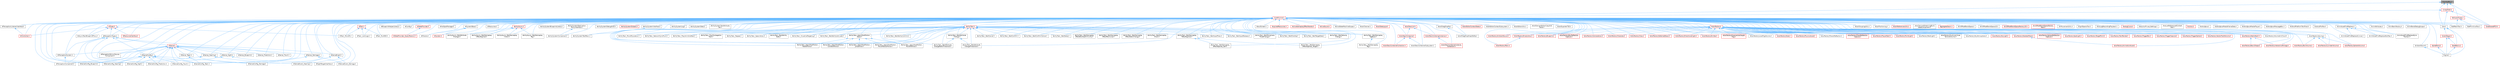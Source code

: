 digraph "OrientedBox.h"
{
 // INTERACTIVE_SVG=YES
 // LATEX_PDF_SIZE
  bgcolor="transparent";
  edge [fontname=Helvetica,fontsize=10,labelfontname=Helvetica,labelfontsize=10];
  node [fontname=Helvetica,fontsize=10,shape=box,height=0.2,width=0.4];
  Node1 [id="Node000001",label="OrientedBox.h",height=0.2,width=0.4,color="gray40", fillcolor="grey60", style="filled", fontcolor="black",tooltip=" "];
  Node1 -> Node2 [id="edge1_Node000001_Node000002",dir="back",color="steelblue1",style="solid",tooltip=" "];
  Node2 [id="Node000002",label="Core.h",height=0.2,width=0.4,color="grey40", fillcolor="white", style="filled",URL="$d6/dd7/Core_8h.html",tooltip=" "];
  Node2 -> Node3 [id="edge2_Node000002_Node000003",dir="back",color="steelblue1",style="solid",tooltip=" "];
  Node3 [id="Node000003",label="CoreUObject.h",height=0.2,width=0.4,color="red", fillcolor="#FFF0F0", style="filled",URL="$d0/ded/CoreUObject_8h.html",tooltip=" "];
  Node3 -> Node4 [id="edge3_Node000003_Node000004",dir="back",color="steelblue1",style="solid",tooltip=" "];
  Node4 [id="Node000004",label="Engine.h",height=0.2,width=0.4,color="grey40", fillcolor="white", style="filled",URL="$d1/d34/Public_2Engine_8h.html",tooltip=" "];
  Node3 -> Node6 [id="edge4_Node000003_Node000006",dir="back",color="steelblue1",style="solid",tooltip=" "];
  Node6 [id="Node000006",label="SlateBasics.h",height=0.2,width=0.4,color="red", fillcolor="#FFF0F0", style="filled",URL="$da/d2f/SlateBasics_8h.html",tooltip=" "];
  Node6 -> Node4 [id="edge5_Node000006_Node000004",dir="back",color="steelblue1",style="solid",tooltip=" "];
  Node2 -> Node4 [id="edge6_Node000002_Node000004",dir="back",color="steelblue1",style="solid",tooltip=" "];
  Node2 -> Node6 [id="edge7_Node000002_Node000006",dir="back",color="steelblue1",style="solid",tooltip=" "];
  Node1 -> Node11 [id="edge8_Node000001_Node000011",dir="back",color="steelblue1",style="solid",tooltip=" "];
  Node11 [id="Node000011",label="CoreMinimal.h",height=0.2,width=0.4,color="red", fillcolor="#FFF0F0", style="filled",URL="$d7/d67/CoreMinimal_8h.html",tooltip=" "];
  Node11 -> Node12 [id="edge9_Node000011_Node000012",dir="back",color="steelblue1",style="solid",tooltip=" "];
  Node12 [id="Node000012",label="AIAsyncTaskBlueprintProxy.h",height=0.2,width=0.4,color="grey40", fillcolor="white", style="filled",URL="$db/d07/AIAsyncTaskBlueprintProxy_8h.html",tooltip=" "];
  Node11 -> Node13 [id="edge10_Node000011_Node000013",dir="back",color="steelblue1",style="solid",tooltip=" "];
  Node13 [id="Node000013",label="AIBlueprintHelperLibrary.h",height=0.2,width=0.4,color="grey40", fillcolor="white", style="filled",URL="$dc/d00/AIBlueprintHelperLibrary_8h.html",tooltip=" "];
  Node11 -> Node14 [id="edge11_Node000011_Node000014",dir="back",color="steelblue1",style="solid",tooltip=" "];
  Node14 [id="Node000014",label="AIConfig.h",height=0.2,width=0.4,color="grey40", fillcolor="white", style="filled",URL="$da/da3/AIConfig_8h.html",tooltip=" "];
  Node11 -> Node15 [id="edge12_Node000011_Node000015",dir="back",color="steelblue1",style="solid",tooltip=" "];
  Node15 [id="Node000015",label="AIController.h",height=0.2,width=0.4,color="red", fillcolor="#FFF0F0", style="filled",URL="$d7/dd8/AIController_8h.html",tooltip=" "];
  Node11 -> Node18 [id="edge13_Node000011_Node000018",dir="back",color="steelblue1",style="solid",tooltip=" "];
  Node18 [id="Node000018",label="AIDataProvider.h",height=0.2,width=0.4,color="red", fillcolor="#FFF0F0", style="filled",URL="$dd/d5b/AIDataProvider_8h.html",tooltip=" "];
  Node18 -> Node19 [id="edge14_Node000018_Node000019",dir="back",color="steelblue1",style="solid",tooltip=" "];
  Node19 [id="Node000019",label="AIDataProvider_QueryParams.h",height=0.2,width=0.4,color="red", fillcolor="#FFF0F0", style="filled",URL="$d3/dd9/AIDataProvider__QueryParams_8h.html",tooltip=" "];
  Node11 -> Node19 [id="edge15_Node000011_Node000019",dir="back",color="steelblue1",style="solid",tooltip=" "];
  Node11 -> Node29 [id="edge16_Node000011_Node000029",dir="back",color="steelblue1",style="solid",tooltip=" "];
  Node29 [id="Node000029",label="AIHotSpotManager.h",height=0.2,width=0.4,color="grey40", fillcolor="white", style="filled",URL="$da/d1d/AIHotSpotManager_8h.html",tooltip=" "];
  Node11 -> Node30 [id="edge17_Node000011_Node000030",dir="back",color="steelblue1",style="solid",tooltip=" "];
  Node30 [id="Node000030",label="AIModule.h",height=0.2,width=0.4,color="grey40", fillcolor="white", style="filled",URL="$d9/df1/AIModule_8h.html",tooltip=" "];
  Node11 -> Node31 [id="edge18_Node000011_Node000031",dir="back",color="steelblue1",style="solid",tooltip=" "];
  Node31 [id="Node000031",label="AIPerceptionComponent.h",height=0.2,width=0.4,color="grey40", fillcolor="white", style="filled",URL="$d6/d0a/AIPerceptionComponent_8h.html",tooltip=" "];
  Node11 -> Node32 [id="edge19_Node000011_Node000032",dir="back",color="steelblue1",style="solid",tooltip=" "];
  Node32 [id="Node000032",label="AIPerceptionListenerInterface.h",height=0.2,width=0.4,color="grey40", fillcolor="white", style="filled",URL="$d4/dd7/AIPerceptionListenerInterface_8h.html",tooltip=" "];
  Node32 -> Node15 [id="edge20_Node000032_Node000015",dir="back",color="steelblue1",style="solid",tooltip=" "];
  Node11 -> Node33 [id="edge21_Node000011_Node000033",dir="back",color="steelblue1",style="solid",tooltip=" "];
  Node33 [id="Node000033",label="AIPerceptionStimuliSource\lComponent.h",height=0.2,width=0.4,color="grey40", fillcolor="white", style="filled",URL="$df/da3/AIPerceptionStimuliSourceComponent_8h.html",tooltip=" "];
  Node11 -> Node34 [id="edge22_Node000011_Node000034",dir="back",color="steelblue1",style="solid",tooltip=" "];
  Node34 [id="Node000034",label="AIPerceptionSystem.h",height=0.2,width=0.4,color="grey40", fillcolor="white", style="filled",URL="$d0/d08/AIPerceptionSystem_8h.html",tooltip=" "];
  Node34 -> Node31 [id="edge23_Node000034_Node000031",dir="back",color="steelblue1",style="solid",tooltip=" "];
  Node11 -> Node35 [id="edge24_Node000011_Node000035",dir="back",color="steelblue1",style="solid",tooltip=" "];
  Node35 [id="Node000035",label="AIPerceptionTypes.h",height=0.2,width=0.4,color="grey40", fillcolor="white", style="filled",URL="$de/d00/AIPerceptionTypes_8h.html",tooltip=" "];
  Node35 -> Node31 [id="edge25_Node000035_Node000031",dir="back",color="steelblue1",style="solid",tooltip=" "];
  Node35 -> Node34 [id="edge26_Node000035_Node000034",dir="back",color="steelblue1",style="solid",tooltip=" "];
  Node35 -> Node36 [id="edge27_Node000035_Node000036",dir="back",color="steelblue1",style="solid",tooltip=" "];
  Node36 [id="Node000036",label="AISense.h",height=0.2,width=0.4,color="red", fillcolor="#FFF0F0", style="filled",URL="$d3/dbd/AISense_8h.html",tooltip=" "];
  Node36 -> Node31 [id="edge28_Node000036_Node000031",dir="back",color="steelblue1",style="solid",tooltip=" "];
  Node36 -> Node33 [id="edge29_Node000036_Node000033",dir="back",color="steelblue1",style="solid",tooltip=" "];
  Node36 -> Node34 [id="edge30_Node000036_Node000034",dir="back",color="steelblue1",style="solid",tooltip=" "];
  Node36 -> Node37 [id="edge31_Node000036_Node000037",dir="back",color="steelblue1",style="solid",tooltip=" "];
  Node37 [id="Node000037",label="AISenseConfig.h",height=0.2,width=0.4,color="grey40", fillcolor="white", style="filled",URL="$d4/d73/AISenseConfig_8h.html",tooltip=" "];
  Node37 -> Node38 [id="edge32_Node000037_Node000038",dir="back",color="steelblue1",style="solid",tooltip=" "];
  Node38 [id="Node000038",label="AISenseConfig_Blueprint.h",height=0.2,width=0.4,color="grey40", fillcolor="white", style="filled",URL="$d7/ddf/AISenseConfig__Blueprint_8h.html",tooltip=" "];
  Node37 -> Node39 [id="edge33_Node000037_Node000039",dir="back",color="steelblue1",style="solid",tooltip=" "];
  Node39 [id="Node000039",label="AISenseConfig_Damage.h",height=0.2,width=0.4,color="grey40", fillcolor="white", style="filled",URL="$d4/d13/AISenseConfig__Damage_8h.html",tooltip=" "];
  Node37 -> Node40 [id="edge34_Node000037_Node000040",dir="back",color="steelblue1",style="solid",tooltip=" "];
  Node40 [id="Node000040",label="AISenseConfig_Hearing.h",height=0.2,width=0.4,color="grey40", fillcolor="white", style="filled",URL="$df/d81/AISenseConfig__Hearing_8h.html",tooltip=" "];
  Node37 -> Node41 [id="edge35_Node000037_Node000041",dir="back",color="steelblue1",style="solid",tooltip=" "];
  Node41 [id="Node000041",label="AISenseConfig_Prediction.h",height=0.2,width=0.4,color="grey40", fillcolor="white", style="filled",URL="$d2/d6e/AISenseConfig__Prediction_8h.html",tooltip=" "];
  Node37 -> Node42 [id="edge36_Node000037_Node000042",dir="back",color="steelblue1",style="solid",tooltip=" "];
  Node42 [id="Node000042",label="AISenseConfig_Sight.h",height=0.2,width=0.4,color="grey40", fillcolor="white", style="filled",URL="$d7/d17/AISenseConfig__Sight_8h.html",tooltip=" "];
  Node37 -> Node43 [id="edge37_Node000037_Node000043",dir="back",color="steelblue1",style="solid",tooltip=" "];
  Node43 [id="Node000043",label="AISenseConfig_Team.h",height=0.2,width=0.4,color="grey40", fillcolor="white", style="filled",URL="$dc/daf/AISenseConfig__Team_8h.html",tooltip=" "];
  Node37 -> Node44 [id="edge38_Node000037_Node000044",dir="back",color="steelblue1",style="solid",tooltip=" "];
  Node44 [id="Node000044",label="AISenseConfig_Touch.h",height=0.2,width=0.4,color="grey40", fillcolor="white", style="filled",URL="$df/d3a/AISenseConfig__Touch_8h.html",tooltip=" "];
  Node36 -> Node38 [id="edge39_Node000036_Node000038",dir="back",color="steelblue1",style="solid",tooltip=" "];
  Node36 -> Node39 [id="edge40_Node000036_Node000039",dir="back",color="steelblue1",style="solid",tooltip=" "];
  Node36 -> Node40 [id="edge41_Node000036_Node000040",dir="back",color="steelblue1",style="solid",tooltip=" "];
  Node36 -> Node41 [id="edge42_Node000036_Node000041",dir="back",color="steelblue1",style="solid",tooltip=" "];
  Node36 -> Node42 [id="edge43_Node000036_Node000042",dir="back",color="steelblue1",style="solid",tooltip=" "];
  Node36 -> Node43 [id="edge44_Node000036_Node000043",dir="back",color="steelblue1",style="solid",tooltip=" "];
  Node36 -> Node44 [id="edge45_Node000036_Node000044",dir="back",color="steelblue1",style="solid",tooltip=" "];
  Node36 -> Node45 [id="edge46_Node000036_Node000045",dir="back",color="steelblue1",style="solid",tooltip=" "];
  Node45 [id="Node000045",label="AISense_Blueprint.h",height=0.2,width=0.4,color="grey40", fillcolor="white", style="filled",URL="$d6/d30/AISense__Blueprint_8h.html",tooltip=" "];
  Node36 -> Node46 [id="edge47_Node000036_Node000046",dir="back",color="steelblue1",style="solid",tooltip=" "];
  Node46 [id="Node000046",label="AISense_Damage.h",height=0.2,width=0.4,color="grey40", fillcolor="white", style="filled",URL="$dd/d37/AISense__Damage_8h.html",tooltip=" "];
  Node46 -> Node39 [id="edge48_Node000046_Node000039",dir="back",color="steelblue1",style="solid",tooltip=" "];
  Node46 -> Node47 [id="edge49_Node000046_Node000047",dir="back",color="steelblue1",style="solid",tooltip=" "];
  Node47 [id="Node000047",label="AISenseEvent_Damage.h",height=0.2,width=0.4,color="grey40", fillcolor="white", style="filled",URL="$db/d23/AISenseEvent__Damage_8h.html",tooltip=" "];
  Node36 -> Node48 [id="edge50_Node000036_Node000048",dir="back",color="steelblue1",style="solid",tooltip=" "];
  Node48 [id="Node000048",label="AISense_Hearing.h",height=0.2,width=0.4,color="grey40", fillcolor="white", style="filled",URL="$dc/d03/AISense__Hearing_8h.html",tooltip=" "];
  Node48 -> Node40 [id="edge51_Node000048_Node000040",dir="back",color="steelblue1",style="solid",tooltip=" "];
  Node48 -> Node49 [id="edge52_Node000048_Node000049",dir="back",color="steelblue1",style="solid",tooltip=" "];
  Node49 [id="Node000049",label="AISenseEvent_Hearing.h",height=0.2,width=0.4,color="grey40", fillcolor="white", style="filled",URL="$df/d3a/AISenseEvent__Hearing_8h.html",tooltip=" "];
  Node36 -> Node50 [id="edge53_Node000036_Node000050",dir="back",color="steelblue1",style="solid",tooltip=" "];
  Node50 [id="Node000050",label="AISense_Prediction.h",height=0.2,width=0.4,color="grey40", fillcolor="white", style="filled",URL="$d4/de0/AISense__Prediction_8h.html",tooltip=" "];
  Node36 -> Node51 [id="edge54_Node000036_Node000051",dir="back",color="steelblue1",style="solid",tooltip=" "];
  Node51 [id="Node000051",label="AISense_Sight.h",height=0.2,width=0.4,color="grey40", fillcolor="white", style="filled",URL="$d7/d6f/AISense__Sight_8h.html",tooltip=" "];
  Node51 -> Node42 [id="edge55_Node000051_Node000042",dir="back",color="steelblue1",style="solid",tooltip=" "];
  Node51 -> Node52 [id="edge56_Node000051_Node000052",dir="back",color="steelblue1",style="solid",tooltip=" "];
  Node52 [id="Node000052",label="AISightTargetInterface.h",height=0.2,width=0.4,color="grey40", fillcolor="white", style="filled",URL="$d0/dd7/AISightTargetInterface_8h.html",tooltip=" "];
  Node36 -> Node53 [id="edge57_Node000036_Node000053",dir="back",color="steelblue1",style="solid",tooltip=" "];
  Node53 [id="Node000053",label="AISense_Team.h",height=0.2,width=0.4,color="grey40", fillcolor="white", style="filled",URL="$d7/d7a/AISense__Team_8h.html",tooltip=" "];
  Node53 -> Node43 [id="edge58_Node000053_Node000043",dir="back",color="steelblue1",style="solid",tooltip=" "];
  Node36 -> Node54 [id="edge59_Node000036_Node000054",dir="back",color="steelblue1",style="solid",tooltip=" "];
  Node54 [id="Node000054",label="AISense_Touch.h",height=0.2,width=0.4,color="grey40", fillcolor="white", style="filled",URL="$d6/db4/AISense__Touch_8h.html",tooltip=" "];
  Node35 -> Node37 [id="edge60_Node000035_Node000037",dir="back",color="steelblue1",style="solid",tooltip=" "];
  Node35 -> Node40 [id="edge61_Node000035_Node000040",dir="back",color="steelblue1",style="solid",tooltip=" "];
  Node35 -> Node42 [id="edge62_Node000035_Node000042",dir="back",color="steelblue1",style="solid",tooltip=" "];
  Node35 -> Node55 [id="edge63_Node000035_Node000055",dir="back",color="steelblue1",style="solid",tooltip=" "];
  Node55 [id="Node000055",label="AISenseEvent.h",height=0.2,width=0.4,color="grey40", fillcolor="white", style="filled",URL="$de/d44/AISenseEvent_8h.html",tooltip=" "];
  Node55 -> Node47 [id="edge64_Node000055_Node000047",dir="back",color="steelblue1",style="solid",tooltip=" "];
  Node55 -> Node49 [id="edge65_Node000055_Node000049",dir="back",color="steelblue1",style="solid",tooltip=" "];
  Node11 -> Node56 [id="edge66_Node000011_Node000056",dir="back",color="steelblue1",style="solid",tooltip=" "];
  Node56 [id="Node000056",label="AIResourceInterface.h",height=0.2,width=0.4,color="red", fillcolor="#FFF0F0", style="filled",URL="$dd/d0d/AIResourceInterface_8h.html",tooltip=" "];
  Node11 -> Node113 [id="edge67_Node000011_Node000113",dir="back",color="steelblue1",style="solid",tooltip=" "];
  Node113 [id="Node000113",label="AIResources.h",height=0.2,width=0.4,color="grey40", fillcolor="white", style="filled",URL="$d9/db0/AIResources_8h.html",tooltip=" "];
  Node11 -> Node36 [id="edge68_Node000011_Node000036",dir="back",color="steelblue1",style="solid",tooltip=" "];
  Node11 -> Node37 [id="edge69_Node000011_Node000037",dir="back",color="steelblue1",style="solid",tooltip=" "];
  Node11 -> Node38 [id="edge70_Node000011_Node000038",dir="back",color="steelblue1",style="solid",tooltip=" "];
  Node11 -> Node39 [id="edge71_Node000011_Node000039",dir="back",color="steelblue1",style="solid",tooltip=" "];
  Node11 -> Node40 [id="edge72_Node000011_Node000040",dir="back",color="steelblue1",style="solid",tooltip=" "];
  Node11 -> Node41 [id="edge73_Node000011_Node000041",dir="back",color="steelblue1",style="solid",tooltip=" "];
  Node11 -> Node42 [id="edge74_Node000011_Node000042",dir="back",color="steelblue1",style="solid",tooltip=" "];
  Node11 -> Node43 [id="edge75_Node000011_Node000043",dir="back",color="steelblue1",style="solid",tooltip=" "];
  Node11 -> Node44 [id="edge76_Node000011_Node000044",dir="back",color="steelblue1",style="solid",tooltip=" "];
  Node11 -> Node55 [id="edge77_Node000011_Node000055",dir="back",color="steelblue1",style="solid",tooltip=" "];
  Node11 -> Node47 [id="edge78_Node000011_Node000047",dir="back",color="steelblue1",style="solid",tooltip=" "];
  Node11 -> Node49 [id="edge79_Node000011_Node000049",dir="back",color="steelblue1",style="solid",tooltip=" "];
  Node11 -> Node45 [id="edge80_Node000011_Node000045",dir="back",color="steelblue1",style="solid",tooltip=" "];
  Node11 -> Node46 [id="edge81_Node000011_Node000046",dir="back",color="steelblue1",style="solid",tooltip=" "];
  Node11 -> Node48 [id="edge82_Node000011_Node000048",dir="back",color="steelblue1",style="solid",tooltip=" "];
  Node11 -> Node50 [id="edge83_Node000011_Node000050",dir="back",color="steelblue1",style="solid",tooltip=" "];
  Node11 -> Node51 [id="edge84_Node000011_Node000051",dir="back",color="steelblue1",style="solid",tooltip=" "];
  Node11 -> Node53 [id="edge85_Node000011_Node000053",dir="back",color="steelblue1",style="solid",tooltip=" "];
  Node11 -> Node54 [id="edge86_Node000011_Node000054",dir="back",color="steelblue1",style="solid",tooltip=" "];
  Node11 -> Node52 [id="edge87_Node000011_Node000052",dir="back",color="steelblue1",style="solid",tooltip=" "];
  Node11 -> Node114 [id="edge88_Node000011_Node000114",dir="back",color="steelblue1",style="solid",tooltip=" "];
  Node114 [id="Node000114",label="AISystem.h",height=0.2,width=0.4,color="red", fillcolor="#FFF0F0", style="filled",URL="$d0/d71/AISystem_8h.html",tooltip=" "];
  Node11 -> Node119 [id="edge89_Node000011_Node000119",dir="back",color="steelblue1",style="solid",tooltip=" "];
  Node119 [id="Node000119",label="AISystemBase.h",height=0.2,width=0.4,color="grey40", fillcolor="white", style="filled",URL="$d5/d44/AISystemBase_8h.html",tooltip=" "];
  Node119 -> Node30 [id="edge90_Node000119_Node000030",dir="back",color="steelblue1",style="solid",tooltip=" "];
  Node119 -> Node114 [id="edge91_Node000119_Node000114",dir="back",color="steelblue1",style="solid",tooltip=" "];
  Node11 -> Node120 [id="edge92_Node000011_Node000120",dir="back",color="steelblue1",style="solid",tooltip=" "];
  Node120 [id="Node000120",label="AITask.h",height=0.2,width=0.4,color="red", fillcolor="#FFF0F0", style="filled",URL="$d6/de2/AITask_8h.html",tooltip=" "];
  Node120 -> Node121 [id="edge93_Node000120_Node000121",dir="back",color="steelblue1",style="solid",tooltip=" "];
  Node121 [id="Node000121",label="AITask_LockLogic.h",height=0.2,width=0.4,color="grey40", fillcolor="white", style="filled",URL="$d8/d28/AITask__LockLogic_8h.html",tooltip=" "];
  Node120 -> Node110 [id="edge94_Node000120_Node000110",dir="back",color="steelblue1",style="solid",tooltip=" "];
  Node110 [id="Node000110",label="AITask_MoveTo.h",height=0.2,width=0.4,color="grey40", fillcolor="white", style="filled",URL="$d4/dc4/AITask__MoveTo_8h.html",tooltip=" "];
  Node120 -> Node122 [id="edge95_Node000120_Node000122",dir="back",color="steelblue1",style="solid",tooltip=" "];
  Node122 [id="Node000122",label="AITask_RunEQS.h",height=0.2,width=0.4,color="grey40", fillcolor="white", style="filled",URL="$d9/d9f/AITask__RunEQS_8h.html",tooltip=" "];
  Node11 -> Node121 [id="edge96_Node000011_Node000121",dir="back",color="steelblue1",style="solid",tooltip=" "];
  Node11 -> Node110 [id="edge97_Node000011_Node000110",dir="back",color="steelblue1",style="solid",tooltip=" "];
  Node11 -> Node122 [id="edge98_Node000011_Node000122",dir="back",color="steelblue1",style="solid",tooltip=" "];
  Node11 -> Node123 [id="edge99_Node000011_Node000123",dir="back",color="steelblue1",style="solid",tooltip=" "];
  Node123 [id="Node000123",label="AITypes.h",height=0.2,width=0.4,color="red", fillcolor="#FFF0F0", style="filled",URL="$dd/d64/AITypes_8h.html",tooltip=" "];
  Node123 -> Node12 [id="edge100_Node000123_Node000012",dir="back",color="steelblue1",style="solid",tooltip=" "];
  Node123 -> Node15 [id="edge101_Node000123_Node000015",dir="back",color="steelblue1",style="solid",tooltip=" "];
  Node123 -> Node35 [id="edge102_Node000123_Node000035",dir="back",color="steelblue1",style="solid",tooltip=" "];
  Node123 -> Node56 [id="edge103_Node000123_Node000056",dir="back",color="steelblue1",style="solid",tooltip=" "];
  Node123 -> Node110 [id="edge104_Node000123_Node000110",dir="back",color="steelblue1",style="solid",tooltip=" "];
  Node11 -> Node128 [id="edge105_Node000011_Node000128",dir="back",color="steelblue1",style="solid",tooltip=" "];
  Node128 [id="Node000128",label="AbilityAsync.h",height=0.2,width=0.4,color="red", fillcolor="#FFF0F0", style="filled",URL="$d8/dce/AbilityAsync_8h.html",tooltip=" "];
  Node128 -> Node129 [id="edge106_Node000128_Node000129",dir="back",color="steelblue1",style="solid",tooltip=" "];
  Node129 [id="Node000129",label="AbilityAsync_WaitAttribute\lChanged.h",height=0.2,width=0.4,color="grey40", fillcolor="white", style="filled",URL="$d8/d81/AbilityAsync__WaitAttributeChanged_8h.html",tooltip=" "];
  Node128 -> Node130 [id="edge107_Node000128_Node000130",dir="back",color="steelblue1",style="solid",tooltip=" "];
  Node130 [id="Node000130",label="AbilityAsync_WaitGameplay\lEffectApplied.h",height=0.2,width=0.4,color="grey40", fillcolor="white", style="filled",URL="$dd/d1a/AbilityAsync__WaitGameplayEffectApplied_8h.html",tooltip=" "];
  Node128 -> Node131 [id="edge108_Node000128_Node000131",dir="back",color="steelblue1",style="solid",tooltip=" "];
  Node131 [id="Node000131",label="AbilityAsync_WaitGameplay\lEvent.h",height=0.2,width=0.4,color="grey40", fillcolor="white", style="filled",URL="$d4/d2d/AbilityAsync__WaitGameplayEvent_8h.html",tooltip=" "];
  Node128 -> Node132 [id="edge109_Node000128_Node000132",dir="back",color="steelblue1",style="solid",tooltip=" "];
  Node132 [id="Node000132",label="AbilityAsync_WaitGameplay\lTag.h",height=0.2,width=0.4,color="grey40", fillcolor="white", style="filled",URL="$d8/dc5/AbilityAsync__WaitGameplayTag_8h.html",tooltip=" "];
  Node11 -> Node129 [id="edge110_Node000011_Node000129",dir="back",color="steelblue1",style="solid",tooltip=" "];
  Node11 -> Node130 [id="edge111_Node000011_Node000130",dir="back",color="steelblue1",style="solid",tooltip=" "];
  Node11 -> Node131 [id="edge112_Node000011_Node000131",dir="back",color="steelblue1",style="solid",tooltip=" "];
  Node11 -> Node132 [id="edge113_Node000011_Node000132",dir="back",color="steelblue1",style="solid",tooltip=" "];
  Node11 -> Node135 [id="edge114_Node000011_Node000135",dir="back",color="steelblue1",style="solid",tooltip=" "];
  Node135 [id="Node000135",label="AbilitySystemBlueprintLibrary.h",height=0.2,width=0.4,color="grey40", fillcolor="white", style="filled",URL="$d5/dd6/AbilitySystemBlueprintLibrary_8h.html",tooltip=" "];
  Node11 -> Node136 [id="edge115_Node000011_Node000136",dir="back",color="steelblue1",style="solid",tooltip=" "];
  Node136 [id="Node000136",label="AbilitySystemComponent.h",height=0.2,width=0.4,color="grey40", fillcolor="white", style="filled",URL="$d0/da3/AbilitySystemComponent_8h.html",tooltip=" "];
  Node11 -> Node137 [id="edge116_Node000011_Node000137",dir="back",color="steelblue1",style="solid",tooltip=" "];
  Node137 [id="Node000137",label="AbilitySystemDebugHUD.h",height=0.2,width=0.4,color="grey40", fillcolor="white", style="filled",URL="$dc/d84/AbilitySystemDebugHUD_8h.html",tooltip=" "];
  Node11 -> Node138 [id="edge117_Node000011_Node000138",dir="back",color="steelblue1",style="solid",tooltip=" "];
  Node138 [id="Node000138",label="AbilitySystemGlobals.h",height=0.2,width=0.4,color="red", fillcolor="#FFF0F0", style="filled",URL="$dc/d82/AbilitySystemGlobals_8h.html",tooltip=" "];
  Node11 -> Node140 [id="edge118_Node000011_Node000140",dir="back",color="steelblue1",style="solid",tooltip=" "];
  Node140 [id="Node000140",label="AbilitySystemInterface.h",height=0.2,width=0.4,color="grey40", fillcolor="white", style="filled",URL="$d8/d76/AbilitySystemInterface_8h.html",tooltip=" "];
  Node140 -> Node141 [id="edge119_Node000140_Node000141",dir="back",color="steelblue1",style="solid",tooltip=" "];
  Node141 [id="Node000141",label="AbilitySystemTestPawn.h",height=0.2,width=0.4,color="grey40", fillcolor="white", style="filled",URL="$d9/d5f/AbilitySystemTestPawn_8h.html",tooltip=" "];
  Node11 -> Node142 [id="edge120_Node000011_Node000142",dir="back",color="steelblue1",style="solid",tooltip=" "];
  Node142 [id="Node000142",label="AbilitySystemLog.h",height=0.2,width=0.4,color="grey40", fillcolor="white", style="filled",URL="$d9/d0f/AbilitySystemLog_8h.html",tooltip=" "];
  Node11 -> Node143 [id="edge121_Node000011_Node000143",dir="back",color="steelblue1",style="solid",tooltip=" "];
  Node143 [id="Node000143",label="AbilitySystemReplication\lProxyInterface.h",height=0.2,width=0.4,color="grey40", fillcolor="white", style="filled",URL="$d9/d17/AbilitySystemReplicationProxyInterface_8h.html",tooltip=" "];
  Node143 -> Node136 [id="edge122_Node000143_Node000136",dir="back",color="steelblue1",style="solid",tooltip=" "];
  Node11 -> Node144 [id="edge123_Node000011_Node000144",dir="back",color="steelblue1",style="solid",tooltip=" "];
  Node144 [id="Node000144",label="AbilitySystemStats.h",height=0.2,width=0.4,color="grey40", fillcolor="white", style="filled",URL="$d2/d42/AbilitySystemStats_8h.html",tooltip=" "];
  Node11 -> Node145 [id="edge124_Node000011_Node000145",dir="back",color="steelblue1",style="solid",tooltip=" "];
  Node145 [id="Node000145",label="AbilitySystemTestAttribute\lSet.h",height=0.2,width=0.4,color="grey40", fillcolor="white", style="filled",URL="$df/d1f/AbilitySystemTestAttributeSet_8h.html",tooltip=" "];
  Node11 -> Node141 [id="edge125_Node000011_Node000141",dir="back",color="steelblue1",style="solid",tooltip=" "];
  Node11 -> Node146 [id="edge126_Node000011_Node000146",dir="back",color="steelblue1",style="solid",tooltip=" "];
  Node146 [id="Node000146",label="AbilityTask.h",height=0.2,width=0.4,color="red", fillcolor="#FFF0F0", style="filled",URL="$d2/d8e/AbilityTask_8h.html",tooltip=" "];
  Node146 -> Node147 [id="edge127_Node000146_Node000147",dir="back",color="steelblue1",style="solid",tooltip=" "];
  Node147 [id="Node000147",label="AbilityTask_ApplyRootMotion\lConstantForce.h",height=0.2,width=0.4,color="grey40", fillcolor="white", style="filled",URL="$d0/de8/AbilityTask__ApplyRootMotionConstantForce_8h.html",tooltip=" "];
  Node146 -> Node148 [id="edge128_Node000146_Node000148",dir="back",color="steelblue1",style="solid",tooltip=" "];
  Node148 [id="Node000148",label="AbilityTask_ApplyRootMotion\lJumpForce.h",height=0.2,width=0.4,color="grey40", fillcolor="white", style="filled",URL="$d7/db6/AbilityTask__ApplyRootMotionJumpForce_8h.html",tooltip=" "];
  Node146 -> Node149 [id="edge129_Node000146_Node000149",dir="back",color="steelblue1",style="solid",tooltip=" "];
  Node149 [id="Node000149",label="AbilityTask_ApplyRootMotion\lMoveToActorForce.h",height=0.2,width=0.4,color="grey40", fillcolor="white", style="filled",URL="$d5/de3/AbilityTask__ApplyRootMotionMoveToActorForce_8h.html",tooltip=" "];
  Node146 -> Node150 [id="edge130_Node000146_Node000150",dir="back",color="steelblue1",style="solid",tooltip=" "];
  Node150 [id="Node000150",label="AbilityTask_ApplyRootMotion\lMoveToForce.h",height=0.2,width=0.4,color="grey40", fillcolor="white", style="filled",URL="$d3/dc3/AbilityTask__ApplyRootMotionMoveToForce_8h.html",tooltip=" "];
  Node146 -> Node151 [id="edge131_Node000146_Node000151",dir="back",color="steelblue1",style="solid",tooltip=" "];
  Node151 [id="Node000151",label="AbilityTask_ApplyRootMotion\lRadialForce.h",height=0.2,width=0.4,color="grey40", fillcolor="white", style="filled",URL="$da/d06/AbilityTask__ApplyRootMotionRadialForce_8h.html",tooltip=" "];
  Node146 -> Node152 [id="edge132_Node000146_Node000152",dir="back",color="steelblue1",style="solid",tooltip=" "];
  Node152 [id="Node000152",label="AbilityTask_ApplyRootMotion\l_Base.h",height=0.2,width=0.4,color="grey40", fillcolor="white", style="filled",URL="$d8/d7d/AbilityTask__ApplyRootMotion__Base_8h.html",tooltip=" "];
  Node152 -> Node147 [id="edge133_Node000152_Node000147",dir="back",color="steelblue1",style="solid",tooltip=" "];
  Node152 -> Node148 [id="edge134_Node000152_Node000148",dir="back",color="steelblue1",style="solid",tooltip=" "];
  Node152 -> Node149 [id="edge135_Node000152_Node000149",dir="back",color="steelblue1",style="solid",tooltip=" "];
  Node152 -> Node150 [id="edge136_Node000152_Node000150",dir="back",color="steelblue1",style="solid",tooltip=" "];
  Node152 -> Node151 [id="edge137_Node000152_Node000151",dir="back",color="steelblue1",style="solid",tooltip=" "];
  Node146 -> Node153 [id="edge138_Node000146_Node000153",dir="back",color="steelblue1",style="solid",tooltip=" "];
  Node153 [id="Node000153",label="AbilityTask_MoveToLocation.h",height=0.2,width=0.4,color="grey40", fillcolor="white", style="filled",URL="$da/d8d/AbilityTask__MoveToLocation_8h.html",tooltip=" "];
  Node146 -> Node154 [id="edge139_Node000146_Node000154",dir="back",color="steelblue1",style="solid",tooltip=" "];
  Node154 [id="Node000154",label="AbilityTask_NetworkSyncPoint.h",height=0.2,width=0.4,color="grey40", fillcolor="white", style="filled",URL="$dc/d62/AbilityTask__NetworkSyncPoint_8h.html",tooltip=" "];
  Node146 -> Node155 [id="edge140_Node000146_Node000155",dir="back",color="steelblue1",style="solid",tooltip=" "];
  Node155 [id="Node000155",label="AbilityTask_PlayAnimAndWait.h",height=0.2,width=0.4,color="grey40", fillcolor="white", style="filled",URL="$d4/d50/AbilityTask__PlayAnimAndWait_8h.html",tooltip=" "];
  Node146 -> Node156 [id="edge141_Node000146_Node000156",dir="back",color="steelblue1",style="solid",tooltip=" "];
  Node156 [id="Node000156",label="AbilityTask_PlayMontageAnd\lWait.h",height=0.2,width=0.4,color="grey40", fillcolor="white", style="filled",URL="$de/d05/AbilityTask__PlayMontageAndWait_8h.html",tooltip=" "];
  Node146 -> Node157 [id="edge142_Node000146_Node000157",dir="back",color="steelblue1",style="solid",tooltip=" "];
  Node157 [id="Node000157",label="AbilityTask_Repeat.h",height=0.2,width=0.4,color="grey40", fillcolor="white", style="filled",URL="$da/d7d/AbilityTask__Repeat_8h.html",tooltip=" "];
  Node146 -> Node158 [id="edge143_Node000146_Node000158",dir="back",color="steelblue1",style="solid",tooltip=" "];
  Node158 [id="Node000158",label="AbilityTask_SpawnActor.h",height=0.2,width=0.4,color="grey40", fillcolor="white", style="filled",URL="$dc/d97/AbilityTask__SpawnActor_8h.html",tooltip=" "];
  Node146 -> Node159 [id="edge144_Node000146_Node000159",dir="back",color="steelblue1",style="solid",tooltip=" "];
  Node159 [id="Node000159",label="AbilityTask_StartAbility\lState.h",height=0.2,width=0.4,color="grey40", fillcolor="white", style="filled",URL="$db/d91/AbilityTask__StartAbilityState_8h.html",tooltip=" "];
  Node146 -> Node160 [id="edge145_Node000146_Node000160",dir="back",color="steelblue1",style="solid",tooltip=" "];
  Node160 [id="Node000160",label="AbilityTask_VisualizeTargeting.h",height=0.2,width=0.4,color="grey40", fillcolor="white", style="filled",URL="$df/dbd/AbilityTask__VisualizeTargeting_8h.html",tooltip=" "];
  Node146 -> Node161 [id="edge146_Node000146_Node000161",dir="back",color="steelblue1",style="solid",tooltip=" "];
  Node161 [id="Node000161",label="AbilityTask_WaitAbilityActivate.h",height=0.2,width=0.4,color="grey40", fillcolor="white", style="filled",URL="$db/da3/AbilityTask__WaitAbilityActivate_8h.html",tooltip=" "];
  Node146 -> Node162 [id="edge147_Node000146_Node000162",dir="back",color="steelblue1",style="solid",tooltip=" "];
  Node162 [id="Node000162",label="AbilityTask_WaitAbilityCommit.h",height=0.2,width=0.4,color="grey40", fillcolor="white", style="filled",URL="$de/de8/AbilityTask__WaitAbilityCommit_8h.html",tooltip=" "];
  Node146 -> Node163 [id="edge148_Node000146_Node000163",dir="back",color="steelblue1",style="solid",tooltip=" "];
  Node163 [id="Node000163",label="AbilityTask_WaitAttribute\lChange.h",height=0.2,width=0.4,color="grey40", fillcolor="white", style="filled",URL="$dd/d60/AbilityTask__WaitAttributeChange_8h.html",tooltip=" "];
  Node163 -> Node164 [id="edge149_Node000163_Node000164",dir="back",color="steelblue1",style="solid",tooltip=" "];
  Node164 [id="Node000164",label="AbilityTask_WaitAttribute\lChangeRatioThreshold.h",height=0.2,width=0.4,color="grey40", fillcolor="white", style="filled",URL="$de/d5e/AbilityTask__WaitAttributeChangeRatioThreshold_8h.html",tooltip=" "];
  Node163 -> Node165 [id="edge150_Node000163_Node000165",dir="back",color="steelblue1",style="solid",tooltip=" "];
  Node165 [id="Node000165",label="AbilityTask_WaitAttribute\lChangeThreshold.h",height=0.2,width=0.4,color="grey40", fillcolor="white", style="filled",URL="$db/d3e/AbilityTask__WaitAttributeChangeThreshold_8h.html",tooltip=" "];
  Node146 -> Node164 [id="edge151_Node000146_Node000164",dir="back",color="steelblue1",style="solid",tooltip=" "];
  Node146 -> Node165 [id="edge152_Node000146_Node000165",dir="back",color="steelblue1",style="solid",tooltip=" "];
  Node146 -> Node166 [id="edge153_Node000146_Node000166",dir="back",color="steelblue1",style="solid",tooltip=" "];
  Node166 [id="Node000166",label="AbilityTask_WaitCancel.h",height=0.2,width=0.4,color="grey40", fillcolor="white", style="filled",URL="$dc/d16/AbilityTask__WaitCancel_8h.html",tooltip=" "];
  Node146 -> Node167 [id="edge154_Node000146_Node000167",dir="back",color="steelblue1",style="solid",tooltip=" "];
  Node167 [id="Node000167",label="AbilityTask_WaitConfirm.h",height=0.2,width=0.4,color="grey40", fillcolor="white", style="filled",URL="$d3/d4f/AbilityTask__WaitConfirm_8h.html",tooltip=" "];
  Node146 -> Node168 [id="edge155_Node000146_Node000168",dir="back",color="steelblue1",style="solid",tooltip=" "];
  Node168 [id="Node000168",label="AbilityTask_WaitConfirmCancel.h",height=0.2,width=0.4,color="grey40", fillcolor="white", style="filled",URL="$de/d88/AbilityTask__WaitConfirmCancel_8h.html",tooltip=" "];
  Node146 -> Node169 [id="edge156_Node000146_Node000169",dir="back",color="steelblue1",style="solid",tooltip=" "];
  Node169 [id="Node000169",label="AbilityTask_WaitDelay.h",height=0.2,width=0.4,color="grey40", fillcolor="white", style="filled",URL="$dc/d63/AbilityTask__WaitDelay_8h.html",tooltip=" "];
  Node146 -> Node170 [id="edge157_Node000146_Node000170",dir="back",color="steelblue1",style="solid",tooltip=" "];
  Node170 [id="Node000170",label="AbilityTask_WaitGameplay\lEffectApplied.h",height=0.2,width=0.4,color="grey40", fillcolor="white", style="filled",URL="$d8/dfe/AbilityTask__WaitGameplayEffectApplied_8h.html",tooltip=" "];
  Node170 -> Node171 [id="edge158_Node000170_Node000171",dir="back",color="steelblue1",style="solid",tooltip=" "];
  Node171 [id="Node000171",label="AbilityTask_WaitGameplay\lEffectApplied_Self.h",height=0.2,width=0.4,color="grey40", fillcolor="white", style="filled",URL="$d0/d01/AbilityTask__WaitGameplayEffectApplied__Self_8h.html",tooltip=" "];
  Node170 -> Node172 [id="edge159_Node000170_Node000172",dir="back",color="steelblue1",style="solid",tooltip=" "];
  Node172 [id="Node000172",label="AbilityTask_WaitGameplay\lEffectApplied_Target.h",height=0.2,width=0.4,color="grey40", fillcolor="white", style="filled",URL="$db/dc4/AbilityTask__WaitGameplayEffectApplied__Target_8h.html",tooltip=" "];
  Node146 -> Node173 [id="edge160_Node000146_Node000173",dir="back",color="steelblue1",style="solid",tooltip=" "];
  Node173 [id="Node000173",label="AbilityTask_WaitGameplay\lEffectBlockedImmunity.h",height=0.2,width=0.4,color="grey40", fillcolor="white", style="filled",URL="$d4/d24/AbilityTask__WaitGameplayEffectBlockedImmunity_8h.html",tooltip=" "];
  Node146 -> Node174 [id="edge161_Node000146_Node000174",dir="back",color="steelblue1",style="solid",tooltip=" "];
  Node174 [id="Node000174",label="AbilityTask_WaitGameplay\lEffectRemoved.h",height=0.2,width=0.4,color="grey40", fillcolor="white", style="filled",URL="$d1/da9/AbilityTask__WaitGameplayEffectRemoved_8h.html",tooltip=" "];
  Node146 -> Node175 [id="edge162_Node000146_Node000175",dir="back",color="steelblue1",style="solid",tooltip=" "];
  Node175 [id="Node000175",label="AbilityTask_WaitGameplay\lEffectStackChange.h",height=0.2,width=0.4,color="grey40", fillcolor="white", style="filled",URL="$de/db3/AbilityTask__WaitGameplayEffectStackChange_8h.html",tooltip=" "];
  Node146 -> Node176 [id="edge163_Node000146_Node000176",dir="back",color="steelblue1",style="solid",tooltip=" "];
  Node176 [id="Node000176",label="AbilityTask_WaitGameplay\lEvent.h",height=0.2,width=0.4,color="grey40", fillcolor="white", style="filled",URL="$dc/db8/AbilityTask__WaitGameplayEvent_8h.html",tooltip=" "];
  Node146 -> Node177 [id="edge164_Node000146_Node000177",dir="back",color="steelblue1",style="solid",tooltip=" "];
  Node177 [id="Node000177",label="AbilityTask_WaitGameplay\lTagBase.h",height=0.2,width=0.4,color="grey40", fillcolor="white", style="filled",URL="$d8/dd0/AbilityTask__WaitGameplayTagBase_8h.html",tooltip=" "];
  Node177 -> Node178 [id="edge165_Node000177_Node000178",dir="back",color="steelblue1",style="solid",tooltip=" "];
  Node178 [id="Node000178",label="AbilityTask_WaitGameplay\lTag.h",height=0.2,width=0.4,color="grey40", fillcolor="white", style="filled",URL="$d3/d4f/AbilityTask__WaitGameplayTag_8h.html",tooltip=" "];
  Node146 -> Node181 [id="edge166_Node000146_Node000181",dir="back",color="steelblue1",style="solid",tooltip=" "];
  Node181 [id="Node000181",label="AbilityTask_WaitInputPress.h",height=0.2,width=0.4,color="grey40", fillcolor="white", style="filled",URL="$d6/d00/AbilityTask__WaitInputPress_8h.html",tooltip=" "];
  Node146 -> Node182 [id="edge167_Node000146_Node000182",dir="back",color="steelblue1",style="solid",tooltip=" "];
  Node182 [id="Node000182",label="AbilityTask_WaitInputRelease.h",height=0.2,width=0.4,color="grey40", fillcolor="white", style="filled",URL="$d1/d89/AbilityTask__WaitInputRelease_8h.html",tooltip=" "];
  Node146 -> Node183 [id="edge168_Node000146_Node000183",dir="back",color="steelblue1",style="solid",tooltip=" "];
  Node183 [id="Node000183",label="AbilityTask_WaitMovement\lModeChange.h",height=0.2,width=0.4,color="grey40", fillcolor="white", style="filled",URL="$d9/df7/AbilityTask__WaitMovementModeChange_8h.html",tooltip=" "];
  Node146 -> Node184 [id="edge169_Node000146_Node000184",dir="back",color="steelblue1",style="solid",tooltip=" "];
  Node184 [id="Node000184",label="AbilityTask_WaitOverlap.h",height=0.2,width=0.4,color="grey40", fillcolor="white", style="filled",URL="$d9/dab/AbilityTask__WaitOverlap_8h.html",tooltip=" "];
  Node146 -> Node185 [id="edge170_Node000146_Node000185",dir="back",color="steelblue1",style="solid",tooltip=" "];
  Node185 [id="Node000185",label="AbilityTask_WaitTargetData.h",height=0.2,width=0.4,color="grey40", fillcolor="white", style="filled",URL="$d2/d40/AbilityTask__WaitTargetData_8h.html",tooltip=" "];
  Node146 -> Node186 [id="edge171_Node000146_Node000186",dir="back",color="steelblue1",style="solid",tooltip=" "];
  Node186 [id="Node000186",label="AbilityTask_WaitVelocity\lChange.h",height=0.2,width=0.4,color="grey40", fillcolor="white", style="filled",URL="$da/d38/AbilityTask__WaitVelocityChange_8h.html",tooltip=" "];
  Node11 -> Node147 [id="edge172_Node000011_Node000147",dir="back",color="steelblue1",style="solid",tooltip=" "];
  Node11 -> Node148 [id="edge173_Node000011_Node000148",dir="back",color="steelblue1",style="solid",tooltip=" "];
  Node11 -> Node149 [id="edge174_Node000011_Node000149",dir="back",color="steelblue1",style="solid",tooltip=" "];
  Node11 -> Node150 [id="edge175_Node000011_Node000150",dir="back",color="steelblue1",style="solid",tooltip=" "];
  Node11 -> Node151 [id="edge176_Node000011_Node000151",dir="back",color="steelblue1",style="solid",tooltip=" "];
  Node11 -> Node152 [id="edge177_Node000011_Node000152",dir="back",color="steelblue1",style="solid",tooltip=" "];
  Node11 -> Node153 [id="edge178_Node000011_Node000153",dir="back",color="steelblue1",style="solid",tooltip=" "];
  Node11 -> Node154 [id="edge179_Node000011_Node000154",dir="back",color="steelblue1",style="solid",tooltip=" "];
  Node11 -> Node155 [id="edge180_Node000011_Node000155",dir="back",color="steelblue1",style="solid",tooltip=" "];
  Node11 -> Node156 [id="edge181_Node000011_Node000156",dir="back",color="steelblue1",style="solid",tooltip=" "];
  Node11 -> Node157 [id="edge182_Node000011_Node000157",dir="back",color="steelblue1",style="solid",tooltip=" "];
  Node11 -> Node158 [id="edge183_Node000011_Node000158",dir="back",color="steelblue1",style="solid",tooltip=" "];
  Node11 -> Node159 [id="edge184_Node000011_Node000159",dir="back",color="steelblue1",style="solid",tooltip=" "];
  Node11 -> Node160 [id="edge185_Node000011_Node000160",dir="back",color="steelblue1",style="solid",tooltip=" "];
  Node11 -> Node161 [id="edge186_Node000011_Node000161",dir="back",color="steelblue1",style="solid",tooltip=" "];
  Node11 -> Node162 [id="edge187_Node000011_Node000162",dir="back",color="steelblue1",style="solid",tooltip=" "];
  Node11 -> Node163 [id="edge188_Node000011_Node000163",dir="back",color="steelblue1",style="solid",tooltip=" "];
  Node11 -> Node164 [id="edge189_Node000011_Node000164",dir="back",color="steelblue1",style="solid",tooltip=" "];
  Node11 -> Node165 [id="edge190_Node000011_Node000165",dir="back",color="steelblue1",style="solid",tooltip=" "];
  Node11 -> Node166 [id="edge191_Node000011_Node000166",dir="back",color="steelblue1",style="solid",tooltip=" "];
  Node11 -> Node167 [id="edge192_Node000011_Node000167",dir="back",color="steelblue1",style="solid",tooltip=" "];
  Node11 -> Node168 [id="edge193_Node000011_Node000168",dir="back",color="steelblue1",style="solid",tooltip=" "];
  Node11 -> Node169 [id="edge194_Node000011_Node000169",dir="back",color="steelblue1",style="solid",tooltip=" "];
  Node11 -> Node170 [id="edge195_Node000011_Node000170",dir="back",color="steelblue1",style="solid",tooltip=" "];
  Node11 -> Node171 [id="edge196_Node000011_Node000171",dir="back",color="steelblue1",style="solid",tooltip=" "];
  Node11 -> Node172 [id="edge197_Node000011_Node000172",dir="back",color="steelblue1",style="solid",tooltip=" "];
  Node11 -> Node173 [id="edge198_Node000011_Node000173",dir="back",color="steelblue1",style="solid",tooltip=" "];
  Node11 -> Node174 [id="edge199_Node000011_Node000174",dir="back",color="steelblue1",style="solid",tooltip=" "];
  Node11 -> Node175 [id="edge200_Node000011_Node000175",dir="back",color="steelblue1",style="solid",tooltip=" "];
  Node11 -> Node176 [id="edge201_Node000011_Node000176",dir="back",color="steelblue1",style="solid",tooltip=" "];
  Node11 -> Node178 [id="edge202_Node000011_Node000178",dir="back",color="steelblue1",style="solid",tooltip=" "];
  Node11 -> Node177 [id="edge203_Node000011_Node000177",dir="back",color="steelblue1",style="solid",tooltip=" "];
  Node11 -> Node181 [id="edge204_Node000011_Node000181",dir="back",color="steelblue1",style="solid",tooltip=" "];
  Node11 -> Node182 [id="edge205_Node000011_Node000182",dir="back",color="steelblue1",style="solid",tooltip=" "];
  Node11 -> Node183 [id="edge206_Node000011_Node000183",dir="back",color="steelblue1",style="solid",tooltip=" "];
  Node11 -> Node184 [id="edge207_Node000011_Node000184",dir="back",color="steelblue1",style="solid",tooltip=" "];
  Node11 -> Node185 [id="edge208_Node000011_Node000185",dir="back",color="steelblue1",style="solid",tooltip=" "];
  Node11 -> Node186 [id="edge209_Node000011_Node000186",dir="back",color="steelblue1",style="solid",tooltip=" "];
  Node11 -> Node187 [id="edge210_Node000011_Node000187",dir="back",color="steelblue1",style="solid",tooltip=" "];
  Node187 [id="Node000187",label="AboutScreen.h",height=0.2,width=0.4,color="grey40", fillcolor="white", style="filled",URL="$d0/d33/AboutScreen_8h.html",tooltip=" "];
  Node11 -> Node188 [id="edge211_Node000011_Node000188",dir="back",color="steelblue1",style="solid",tooltip=" "];
  Node188 [id="Node000188",label="AcquiredResources.h",height=0.2,width=0.4,color="red", fillcolor="#FFF0F0", style="filled",URL="$d2/dbe/AcquiredResources_8h.html",tooltip=" "];
  Node11 -> Node190 [id="edge212_Node000011_Node000190",dir="back",color="steelblue1",style="solid",tooltip=" "];
  Node190 [id="Node000190",label="ActiveGameplayEffectIterator.h",height=0.2,width=0.4,color="red", fillcolor="#FFF0F0", style="filled",URL="$d5/d9f/ActiveGameplayEffectIterator_8h.html",tooltip=" "];
  Node11 -> Node212 [id="edge213_Node000011_Node000212",dir="back",color="steelblue1",style="solid",tooltip=" "];
  Node212 [id="Node000212",label="ActiveSound.h",height=0.2,width=0.4,color="red", fillcolor="#FFF0F0", style="filled",URL="$dc/d95/ActiveSound_8h.html",tooltip=" "];
  Node11 -> Node218 [id="edge214_Node000011_Node000218",dir="back",color="steelblue1",style="solid",tooltip=" "];
  Node218 [id="Node000218",label="ActiveStateMachineScope.h",height=0.2,width=0.4,color="grey40", fillcolor="white", style="filled",URL="$db/d6d/ActiveStateMachineScope_8h.html",tooltip=" "];
  Node11 -> Node219 [id="edge215_Node000011_Node000219",dir="back",color="steelblue1",style="solid",tooltip=" "];
  Node219 [id="Node000219",label="ActorChannel.h",height=0.2,width=0.4,color="grey40", fillcolor="white", style="filled",URL="$d5/de0/ActorChannel_8h.html",tooltip=" "];
  Node11 -> Node220 [id="edge216_Node000011_Node000220",dir="back",color="steelblue1",style="solid",tooltip=" "];
  Node220 [id="Node000220",label="ActorDataLayer.h",height=0.2,width=0.4,color="red", fillcolor="#FFF0F0", style="filled",URL="$d1/d31/ActorDataLayer_8h.html",tooltip=" "];
  Node11 -> Node238 [id="edge217_Node000011_Node000238",dir="back",color="steelblue1",style="solid",tooltip=" "];
  Node238 [id="Node000238",label="ActorDescContainer.h",height=0.2,width=0.4,color="red", fillcolor="#FFF0F0", style="filled",URL="$de/df0/ActorDescContainer_8h.html",tooltip=" "];
  Node238 -> Node239 [id="edge218_Node000238_Node000239",dir="back",color="steelblue1",style="solid",tooltip=" "];
  Node239 [id="Node000239",label="ActorDescContainerCollection.h",height=0.2,width=0.4,color="red", fillcolor="#FFF0F0", style="filled",URL="$dc/df2/ActorDescContainerCollection_8h.html",tooltip=" "];
  Node238 -> Node250 [id="edge219_Node000238_Node000250",dir="back",color="steelblue1",style="solid",tooltip=" "];
  Node250 [id="Node000250",label="ActorDescContainerSubsystem.h",height=0.2,width=0.4,color="grey40", fillcolor="white", style="filled",URL="$d1/d29/ActorDescContainerSubsystem_8h.html",tooltip=" "];
  Node11 -> Node239 [id="edge220_Node000011_Node000239",dir="back",color="steelblue1",style="solid",tooltip=" "];
  Node11 -> Node252 [id="edge221_Node000011_Node000252",dir="back",color="steelblue1",style="solid",tooltip=" "];
  Node252 [id="Node000252",label="ActorDescContainerInstance.h",height=0.2,width=0.4,color="red", fillcolor="#FFF0F0", style="filled",URL="$d0/dd1/ActorDescContainerInstance_8h.html",tooltip=" "];
  Node252 -> Node253 [id="edge222_Node000252_Node000253",dir="back",color="steelblue1",style="solid",tooltip=" "];
  Node253 [id="Node000253",label="ActorDescContainerInstance\lCollection.h",height=0.2,width=0.4,color="red", fillcolor="#FFF0F0", style="filled",URL="$df/d80/ActorDescContainerInstanceCollection_8h.html",tooltip=" "];
  Node11 -> Node253 [id="edge223_Node000011_Node000253",dir="back",color="steelblue1",style="solid",tooltip=" "];
  Node11 -> Node250 [id="edge224_Node000011_Node000250",dir="back",color="steelblue1",style="solid",tooltip=" "];
  Node11 -> Node257 [id="edge225_Node000011_Node000257",dir="back",color="steelblue1",style="solid",tooltip=" "];
  Node257 [id="Node000257",label="ActorDescList.h",height=0.2,width=0.4,color="red", fillcolor="#FFF0F0", style="filled",URL="$d7/da2/ActorDescList_8h.html",tooltip=" "];
  Node257 -> Node238 [id="edge226_Node000257_Node000238",dir="back",color="steelblue1",style="solid",tooltip=" "];
  Node257 -> Node252 [id="edge227_Node000257_Node000252",dir="back",color="steelblue1",style="solid",tooltip=" "];
  Node11 -> Node259 [id="edge228_Node000011_Node000259",dir="back",color="steelblue1",style="solid",tooltip=" "];
  Node259 [id="Node000259",label="ActorDragDropGraphEdOp.h",height=0.2,width=0.4,color="grey40", fillcolor="white", style="filled",URL="$d0/d9b/ActorDragDropGraphEdOp_8h.html",tooltip=" "];
  Node11 -> Node260 [id="edge229_Node000011_Node000260",dir="back",color="steelblue1",style="solid",tooltip=" "];
  Node260 [id="Node000260",label="ActorDragDropOp.h",height=0.2,width=0.4,color="grey40", fillcolor="white", style="filled",URL="$dd/d1a/ActorDragDropOp_8h.html",tooltip=" "];
  Node260 -> Node259 [id="edge230_Node000260_Node000259",dir="back",color="steelblue1",style="solid",tooltip=" "];
  Node11 -> Node261 [id="edge231_Node000011_Node000261",dir="back",color="steelblue1",style="solid",tooltip=" "];
  Node261 [id="Node000261",label="ActorEditorContextState.h",height=0.2,width=0.4,color="red", fillcolor="#FFF0F0", style="filled",URL="$d4/d47/ActorEditorContextState_8h.html",tooltip=" "];
  Node11 -> Node263 [id="edge232_Node000011_Node000263",dir="back",color="steelblue1",style="solid",tooltip=" "];
  Node263 [id="Node000263",label="ActorEditorContextSubsystem.h",height=0.2,width=0.4,color="grey40", fillcolor="white", style="filled",URL="$da/d7e/ActorEditorContextSubsystem_8h.html",tooltip=" "];
  Node11 -> Node264 [id="edge233_Node000011_Node000264",dir="back",color="steelblue1",style="solid",tooltip=" "];
  Node264 [id="Node000264",label="ActorEditorUtils.h",height=0.2,width=0.4,color="grey40", fillcolor="white", style="filled",URL="$de/dd6/ActorEditorUtils_8h.html",tooltip=" "];
  Node11 -> Node265 [id="edge234_Node000011_Node000265",dir="back",color="steelblue1",style="solid",tooltip=" "];
  Node265 [id="Node000265",label="ActorElementEditorCopyAnd\lPaste.h",height=0.2,width=0.4,color="grey40", fillcolor="white", style="filled",URL="$d8/dc2/ActorElementEditorCopyAndPaste_8h.html",tooltip=" "];
  Node11 -> Node266 [id="edge235_Node000011_Node000266",dir="back",color="steelblue1",style="solid",tooltip=" "];
  Node266 [id="Node000266",label="ActorExporterT3D.h",height=0.2,width=0.4,color="grey40", fillcolor="white", style="filled",URL="$d8/dbf/ActorExporterT3D_8h.html",tooltip=" "];
  Node11 -> Node267 [id="edge236_Node000011_Node000267",dir="back",color="steelblue1",style="solid",tooltip=" "];
  Node267 [id="Node000267",label="ActorFactory.h",height=0.2,width=0.4,color="red", fillcolor="#FFF0F0", style="filled",URL="$d7/dae/ActorFactory_8h.html",tooltip=" "];
  Node267 -> Node268 [id="edge237_Node000267_Node000268",dir="back",color="steelblue1",style="solid",tooltip=" "];
  Node268 [id="Node000268",label="ActorFactoryAmbientSound.h",height=0.2,width=0.4,color="red", fillcolor="#FFF0F0", style="filled",URL="$dc/d73/ActorFactoryAmbientSound_8h.html",tooltip=" "];
  Node267 -> Node269 [id="edge238_Node000267_Node000269",dir="back",color="steelblue1",style="solid",tooltip=" "];
  Node269 [id="Node000269",label="ActorFactoryBlueprint.h",height=0.2,width=0.4,color="red", fillcolor="#FFF0F0", style="filled",URL="$d8/df5/ActorFactoryBlueprint_8h.html",tooltip=" "];
  Node267 -> Node270 [id="edge239_Node000267_Node000270",dir="back",color="steelblue1",style="solid",tooltip=" "];
  Node270 [id="Node000270",label="ActorFactoryBoxReflection\lCapture.h",height=0.2,width=0.4,color="red", fillcolor="#FFF0F0", style="filled",URL="$dd/d97/ActorFactoryBoxReflectionCapture_8h.html",tooltip=" "];
  Node267 -> Node272 [id="edge240_Node000267_Node000272",dir="back",color="steelblue1",style="solid",tooltip=" "];
  Node272 [id="Node000272",label="ActorFactoryCameraActor.h",height=0.2,width=0.4,color="red", fillcolor="#FFF0F0", style="filled",URL="$df/db7/ActorFactoryCameraActor_8h.html",tooltip=" "];
  Node267 -> Node273 [id="edge241_Node000267_Node000273",dir="back",color="steelblue1",style="solid",tooltip=" "];
  Node273 [id="Node000273",label="ActorFactoryCharacter.h",height=0.2,width=0.4,color="red", fillcolor="#FFF0F0", style="filled",URL="$d9/db9/ActorFactoryCharacter_8h.html",tooltip=" "];
  Node267 -> Node274 [id="edge242_Node000267_Node000274",dir="back",color="steelblue1",style="solid",tooltip=" "];
  Node274 [id="Node000274",label="ActorFactoryClass.h",height=0.2,width=0.4,color="red", fillcolor="#FFF0F0", style="filled",URL="$d8/df5/ActorFactoryClass_8h.html",tooltip=" "];
  Node267 -> Node275 [id="edge243_Node000267_Node000275",dir="back",color="steelblue1",style="solid",tooltip=" "];
  Node275 [id="Node000275",label="ActorFactoryDeferredDecal.h",height=0.2,width=0.4,color="red", fillcolor="#FFF0F0", style="filled",URL="$d3/db3/ActorFactoryDeferredDecal_8h.html",tooltip=" "];
  Node267 -> Node276 [id="edge244_Node000267_Node000276",dir="back",color="steelblue1",style="solid",tooltip=" "];
  Node276 [id="Node000276",label="ActorFactoryDirectionalLight.h",height=0.2,width=0.4,color="red", fillcolor="#FFF0F0", style="filled",URL="$d3/d54/ActorFactoryDirectionalLight_8h.html",tooltip=" "];
  Node267 -> Node277 [id="edge245_Node000267_Node000277",dir="back",color="steelblue1",style="solid",tooltip=" "];
  Node277 [id="Node000277",label="ActorFactoryEmitter.h",height=0.2,width=0.4,color="red", fillcolor="#FFF0F0", style="filled",URL="$df/d95/ActorFactoryEmitter_8h.html",tooltip=" "];
  Node267 -> Node278 [id="edge246_Node000267_Node000278",dir="back",color="steelblue1",style="solid",tooltip=" "];
  Node278 [id="Node000278",label="ActorFactoryEmptyActor.h",height=0.2,width=0.4,color="red", fillcolor="#FFF0F0", style="filled",URL="$df/d92/ActorFactoryEmptyActor_8h.html",tooltip=" "];
  Node278 -> Node279 [id="edge247_Node000278_Node000279",dir="back",color="steelblue1",style="solid",tooltip=" "];
  Node279 [id="Node000279",label="ActorFactoryPawn.h",height=0.2,width=0.4,color="red", fillcolor="#FFF0F0", style="filled",URL="$d5/d05/ActorFactoryPawn_8h.html",tooltip=" "];
  Node267 -> Node280 [id="edge248_Node000267_Node000280",dir="back",color="steelblue1",style="solid",tooltip=" "];
  Node280 [id="Node000280",label="ActorFactoryExponentialHeight\lFog.h",height=0.2,width=0.4,color="red", fillcolor="#FFF0F0", style="filled",URL="$de/d15/ActorFactoryExponentialHeightFog_8h.html",tooltip=" "];
  Node267 -> Node281 [id="edge249_Node000267_Node000281",dir="back",color="steelblue1",style="solid",tooltip=" "];
  Node281 [id="Node000281",label="ActorFactoryLocalFogVolume.h",height=0.2,width=0.4,color="grey40", fillcolor="white", style="filled",URL="$dc/db2/ActorFactoryLocalFogVolume_8h.html",tooltip=" "];
  Node267 -> Node282 [id="edge250_Node000267_Node000282",dir="back",color="steelblue1",style="solid",tooltip=" "];
  Node282 [id="Node000282",label="ActorFactoryNote.h",height=0.2,width=0.4,color="red", fillcolor="#FFF0F0", style="filled",URL="$da/d8c/ActorFactoryNote_8h.html",tooltip=" "];
  Node267 -> Node283 [id="edge251_Node000267_Node000283",dir="back",color="steelblue1",style="solid",tooltip=" "];
  Node283 [id="Node000283",label="ActorFactoryPhysicsAsset.h",height=0.2,width=0.4,color="red", fillcolor="#FFF0F0", style="filled",URL="$d0/d58/ActorFactoryPhysicsAsset_8h.html",tooltip=" "];
  Node267 -> Node284 [id="edge252_Node000267_Node000284",dir="back",color="steelblue1",style="solid",tooltip=" "];
  Node284 [id="Node000284",label="ActorFactoryPlanarReflection.h",height=0.2,width=0.4,color="grey40", fillcolor="white", style="filled",URL="$d0/d1d/ActorFactoryPlanarReflection_8h.html",tooltip=" "];
  Node267 -> Node285 [id="edge253_Node000267_Node000285",dir="back",color="steelblue1",style="solid",tooltip=" "];
  Node285 [id="Node000285",label="ActorFactoryPlaneReflection\lCapture.h",height=0.2,width=0.4,color="red", fillcolor="#FFF0F0", style="filled",URL="$d8/dfd/ActorFactoryPlaneReflectionCapture_8h.html",tooltip=" "];
  Node267 -> Node286 [id="edge254_Node000267_Node000286",dir="back",color="steelblue1",style="solid",tooltip=" "];
  Node286 [id="Node000286",label="ActorFactoryPlayerStart.h",height=0.2,width=0.4,color="red", fillcolor="#FFF0F0", style="filled",URL="$d8/d7e/ActorFactoryPlayerStart_8h.html",tooltip=" "];
  Node267 -> Node287 [id="edge255_Node000267_Node000287",dir="back",color="steelblue1",style="solid",tooltip=" "];
  Node287 [id="Node000287",label="ActorFactoryPointLight.h",height=0.2,width=0.4,color="red", fillcolor="#FFF0F0", style="filled",URL="$d5/d37/ActorFactoryPointLight_8h.html",tooltip=" "];
  Node267 -> Node288 [id="edge256_Node000267_Node000288",dir="back",color="steelblue1",style="solid",tooltip=" "];
  Node288 [id="Node000288",label="ActorFactoryRectLight.h",height=0.2,width=0.4,color="grey40", fillcolor="white", style="filled",URL="$d1/d97/ActorFactoryRectLight_8h.html",tooltip=" "];
  Node267 -> Node289 [id="edge257_Node000267_Node000289",dir="back",color="steelblue1",style="solid",tooltip=" "];
  Node289 [id="Node000289",label="ActorFactoryRuntimeVirtual\lTextureVolume.h",height=0.2,width=0.4,color="grey40", fillcolor="white", style="filled",URL="$d6/dd7/ActorFactoryRuntimeVirtualTextureVolume_8h.html",tooltip=" "];
  Node267 -> Node290 [id="edge258_Node000267_Node000290",dir="back",color="steelblue1",style="solid",tooltip=" "];
  Node290 [id="Node000290",label="ActorFactorySkeletalMesh.h",height=0.2,width=0.4,color="red", fillcolor="#FFF0F0", style="filled",URL="$d7/dbb/ActorFactorySkeletalMesh_8h.html",tooltip=" "];
  Node290 -> Node291 [id="edge259_Node000290_Node000291",dir="back",color="steelblue1",style="solid",tooltip=" "];
  Node291 [id="Node000291",label="ActorFactoryAnimationAsset.h",height=0.2,width=0.4,color="red", fillcolor="#FFF0F0", style="filled",URL="$db/d5e/ActorFactoryAnimationAsset_8h.html",tooltip=" "];
  Node267 -> Node292 [id="edge260_Node000267_Node000292",dir="back",color="steelblue1",style="solid",tooltip=" "];
  Node292 [id="Node000292",label="ActorFactorySkyAtmosphere.h",height=0.2,width=0.4,color="grey40", fillcolor="white", style="filled",URL="$d2/d7c/ActorFactorySkyAtmosphere_8h.html",tooltip=" "];
  Node267 -> Node293 [id="edge261_Node000267_Node000293",dir="back",color="steelblue1",style="solid",tooltip=" "];
  Node293 [id="Node000293",label="ActorFactorySkyLight.h",height=0.2,width=0.4,color="red", fillcolor="#FFF0F0", style="filled",URL="$d2/d21/ActorFactorySkyLight_8h.html",tooltip=" "];
  Node267 -> Node294 [id="edge262_Node000267_Node000294",dir="back",color="steelblue1",style="solid",tooltip=" "];
  Node294 [id="Node000294",label="ActorFactorySphereReflection\lCapture.h",height=0.2,width=0.4,color="red", fillcolor="#FFF0F0", style="filled",URL="$de/db8/ActorFactorySphereReflectionCapture_8h.html",tooltip=" "];
  Node267 -> Node295 [id="edge263_Node000267_Node000295",dir="back",color="steelblue1",style="solid",tooltip=" "];
  Node295 [id="Node000295",label="ActorFactorySpotLight.h",height=0.2,width=0.4,color="red", fillcolor="#FFF0F0", style="filled",URL="$d6/d7f/ActorFactorySpotLight_8h.html",tooltip=" "];
  Node267 -> Node296 [id="edge264_Node000267_Node000296",dir="back",color="steelblue1",style="solid",tooltip=" "];
  Node296 [id="Node000296",label="ActorFactoryStaticMesh.h",height=0.2,width=0.4,color="red", fillcolor="#FFF0F0", style="filled",URL="$d2/dd1/ActorFactoryStaticMesh_8h.html",tooltip=" "];
  Node296 -> Node297 [id="edge265_Node000296_Node000297",dir="back",color="steelblue1",style="solid",tooltip=" "];
  Node297 [id="Node000297",label="ActorFactoryBasicShape.h",height=0.2,width=0.4,color="red", fillcolor="#FFF0F0", style="filled",URL="$d4/d0b/ActorFactoryBasicShape_8h.html",tooltip=" "];
  Node296 -> Node298 [id="edge266_Node000296_Node000298",dir="back",color="steelblue1",style="solid",tooltip=" "];
  Node298 [id="Node000298",label="ActorFactoryInteractiveFoliage.h",height=0.2,width=0.4,color="red", fillcolor="#FFF0F0", style="filled",URL="$db/df4/ActorFactoryInteractiveFoliage_8h.html",tooltip=" "];
  Node267 -> Node299 [id="edge267_Node000267_Node000299",dir="back",color="steelblue1",style="solid",tooltip=" "];
  Node299 [id="Node000299",label="ActorFactoryTargetPoint.h",height=0.2,width=0.4,color="red", fillcolor="#FFF0F0", style="filled",URL="$db/d69/ActorFactoryTargetPoint_8h.html",tooltip=" "];
  Node267 -> Node300 [id="edge268_Node000267_Node000300",dir="back",color="steelblue1",style="solid",tooltip=" "];
  Node300 [id="Node000300",label="ActorFactoryTextRender.h",height=0.2,width=0.4,color="red", fillcolor="#FFF0F0", style="filled",URL="$d8/d4c/ActorFactoryTextRender_8h.html",tooltip=" "];
  Node267 -> Node301 [id="edge269_Node000267_Node000301",dir="back",color="steelblue1",style="solid",tooltip=" "];
  Node301 [id="Node000301",label="ActorFactoryTriggerBox.h",height=0.2,width=0.4,color="red", fillcolor="#FFF0F0", style="filled",URL="$d9/dbe/ActorFactoryTriggerBox_8h.html",tooltip=" "];
  Node267 -> Node302 [id="edge270_Node000267_Node000302",dir="back",color="steelblue1",style="solid",tooltip=" "];
  Node302 [id="Node000302",label="ActorFactoryTriggerCapsule.h",height=0.2,width=0.4,color="red", fillcolor="#FFF0F0", style="filled",URL="$dd/d0f/ActorFactoryTriggerCapsule_8h.html",tooltip=" "];
  Node267 -> Node303 [id="edge271_Node000267_Node000303",dir="back",color="steelblue1",style="solid",tooltip=" "];
  Node303 [id="Node000303",label="ActorFactoryTriggerSphere.h",height=0.2,width=0.4,color="red", fillcolor="#FFF0F0", style="filled",URL="$d9/dbe/ActorFactoryTriggerSphere_8h.html",tooltip=" "];
  Node267 -> Node304 [id="edge272_Node000267_Node000304",dir="back",color="steelblue1",style="solid",tooltip=" "];
  Node304 [id="Node000304",label="ActorFactoryVectorFieldVolume.h",height=0.2,width=0.4,color="red", fillcolor="#FFF0F0", style="filled",URL="$d9/d89/ActorFactoryVectorFieldVolume_8h.html",tooltip=" "];
  Node267 -> Node305 [id="edge273_Node000267_Node000305",dir="back",color="steelblue1",style="solid",tooltip=" "];
  Node305 [id="Node000305",label="ActorFactoryVolume.h",height=0.2,width=0.4,color="grey40", fillcolor="white", style="filled",URL="$df/d08/ActorFactoryVolume_8h.html",tooltip=" "];
  Node305 -> Node306 [id="edge274_Node000305_Node000306",dir="back",color="steelblue1",style="solid",tooltip=" "];
  Node306 [id="Node000306",label="ActorFactoryBoxVolume.h",height=0.2,width=0.4,color="red", fillcolor="#FFF0F0", style="filled",URL="$d3/db0/ActorFactoryBoxVolume_8h.html",tooltip=" "];
  Node305 -> Node307 [id="edge275_Node000305_Node000307",dir="back",color="steelblue1",style="solid",tooltip=" "];
  Node307 [id="Node000307",label="ActorFactoryCylinderVolume.h",height=0.2,width=0.4,color="red", fillcolor="#FFF0F0", style="filled",URL="$d9/da5/ActorFactoryCylinderVolume_8h.html",tooltip=" "];
  Node305 -> Node308 [id="edge276_Node000305_Node000308",dir="back",color="steelblue1",style="solid",tooltip=" "];
  Node308 [id="Node000308",label="ActorFactorySphereVolume.h",height=0.2,width=0.4,color="red", fillcolor="#FFF0F0", style="filled",URL="$d3/d12/ActorFactorySphereVolume_8h.html",tooltip=" "];
  Node267 -> Node309 [id="edge277_Node000267_Node000309",dir="back",color="steelblue1",style="solid",tooltip=" "];
  Node309 [id="Node000309",label="ActorFactoryVolumetricCloud.h",height=0.2,width=0.4,color="grey40", fillcolor="white", style="filled",URL="$d5/da1/ActorFactoryVolumetricCloud_8h.html",tooltip=" "];
  Node11 -> Node268 [id="edge278_Node000011_Node000268",dir="back",color="steelblue1",style="solid",tooltip=" "];
  Node11 -> Node291 [id="edge279_Node000011_Node000291",dir="back",color="steelblue1",style="solid",tooltip=" "];
  Node11 -> Node297 [id="edge280_Node000011_Node000297",dir="back",color="steelblue1",style="solid",tooltip=" "];
  Node11 -> Node269 [id="edge281_Node000011_Node000269",dir="back",color="steelblue1",style="solid",tooltip=" "];
  Node11 -> Node270 [id="edge282_Node000011_Node000270",dir="back",color="steelblue1",style="solid",tooltip=" "];
  Node11 -> Node306 [id="edge283_Node000011_Node000306",dir="back",color="steelblue1",style="solid",tooltip=" "];
  Node11 -> Node272 [id="edge284_Node000011_Node000272",dir="back",color="steelblue1",style="solid",tooltip=" "];
  Node11 -> Node273 [id="edge285_Node000011_Node000273",dir="back",color="steelblue1",style="solid",tooltip=" "];
  Node11 -> Node274 [id="edge286_Node000011_Node000274",dir="back",color="steelblue1",style="solid",tooltip=" "];
  Node11 -> Node307 [id="edge287_Node000011_Node000307",dir="back",color="steelblue1",style="solid",tooltip=" "];
  Node11 -> Node275 [id="edge288_Node000011_Node000275",dir="back",color="steelblue1",style="solid",tooltip=" "];
  Node11 -> Node276 [id="edge289_Node000011_Node000276",dir="back",color="steelblue1",style="solid",tooltip=" "];
  Node11 -> Node277 [id="edge290_Node000011_Node000277",dir="back",color="steelblue1",style="solid",tooltip=" "];
  Node11 -> Node278 [id="edge291_Node000011_Node000278",dir="back",color="steelblue1",style="solid",tooltip=" "];
  Node11 -> Node280 [id="edge292_Node000011_Node000280",dir="back",color="steelblue1",style="solid",tooltip=" "];
  Node11 -> Node298 [id="edge293_Node000011_Node000298",dir="back",color="steelblue1",style="solid",tooltip=" "];
  Node11 -> Node281 [id="edge294_Node000011_Node000281",dir="back",color="steelblue1",style="solid",tooltip=" "];
  Node11 -> Node282 [id="edge295_Node000011_Node000282",dir="back",color="steelblue1",style="solid",tooltip=" "];
  Node11 -> Node279 [id="edge296_Node000011_Node000279",dir="back",color="steelblue1",style="solid",tooltip=" "];
  Node11 -> Node283 [id="edge297_Node000011_Node000283",dir="back",color="steelblue1",style="solid",tooltip=" "];
  Node11 -> Node284 [id="edge298_Node000011_Node000284",dir="back",color="steelblue1",style="solid",tooltip=" "];
  Node11 -> Node285 [id="edge299_Node000011_Node000285",dir="back",color="steelblue1",style="solid",tooltip=" "];
  Node11 -> Node286 [id="edge300_Node000011_Node000286",dir="back",color="steelblue1",style="solid",tooltip=" "];
  Node11 -> Node287 [id="edge301_Node000011_Node000287",dir="back",color="steelblue1",style="solid",tooltip=" "];
  Node11 -> Node288 [id="edge302_Node000011_Node000288",dir="back",color="steelblue1",style="solid",tooltip=" "];
  Node11 -> Node289 [id="edge303_Node000011_Node000289",dir="back",color="steelblue1",style="solid",tooltip=" "];
  Node11 -> Node290 [id="edge304_Node000011_Node000290",dir="back",color="steelblue1",style="solid",tooltip=" "];
  Node11 -> Node292 [id="edge305_Node000011_Node000292",dir="back",color="steelblue1",style="solid",tooltip=" "];
  Node11 -> Node293 [id="edge306_Node000011_Node000293",dir="back",color="steelblue1",style="solid",tooltip=" "];
  Node11 -> Node294 [id="edge307_Node000011_Node000294",dir="back",color="steelblue1",style="solid",tooltip=" "];
  Node11 -> Node308 [id="edge308_Node000011_Node000308",dir="back",color="steelblue1",style="solid",tooltip=" "];
  Node11 -> Node295 [id="edge309_Node000011_Node000295",dir="back",color="steelblue1",style="solid",tooltip=" "];
  Node11 -> Node296 [id="edge310_Node000011_Node000296",dir="back",color="steelblue1",style="solid",tooltip=" "];
  Node11 -> Node299 [id="edge311_Node000011_Node000299",dir="back",color="steelblue1",style="solid",tooltip=" "];
  Node11 -> Node300 [id="edge312_Node000011_Node000300",dir="back",color="steelblue1",style="solid",tooltip=" "];
  Node11 -> Node301 [id="edge313_Node000011_Node000301",dir="back",color="steelblue1",style="solid",tooltip=" "];
  Node11 -> Node302 [id="edge314_Node000011_Node000302",dir="back",color="steelblue1",style="solid",tooltip=" "];
  Node11 -> Node303 [id="edge315_Node000011_Node000303",dir="back",color="steelblue1",style="solid",tooltip=" "];
  Node11 -> Node304 [id="edge316_Node000011_Node000304",dir="back",color="steelblue1",style="solid",tooltip=" "];
  Node11 -> Node305 [id="edge317_Node000011_Node000305",dir="back",color="steelblue1",style="solid",tooltip=" "];
  Node11 -> Node309 [id="edge318_Node000011_Node000309",dir="back",color="steelblue1",style="solid",tooltip=" "];
  Node11 -> Node310 [id="edge319_Node000011_Node000310",dir="back",color="steelblue1",style="solid",tooltip=" "];
  Node310 [id="Node000310",label="ActorGroupingUtils.h",height=0.2,width=0.4,color="grey40", fillcolor="white", style="filled",URL="$d0/d13/ActorGroupingUtils_8h.html",tooltip=" "];
  Node11 -> Node311 [id="edge320_Node000011_Node000311",dir="back",color="steelblue1",style="solid",tooltip=" "];
  Node311 [id="Node000311",label="ActorPositioning.h",height=0.2,width=0.4,color="grey40", fillcolor="white", style="filled",URL="$d8/dca/ActorPositioning_8h.html",tooltip=" "];
  Node11 -> Node312 [id="edge321_Node000011_Node000312",dir="back",color="steelblue1",style="solid",tooltip=" "];
  Node312 [id="Node000312",label="ActorReferencesUtils.h",height=0.2,width=0.4,color="red", fillcolor="#FFF0F0", style="filled",URL="$d8/de6/ActorReferencesUtils_8h.html",tooltip=" "];
  Node11 -> Node313 [id="edge322_Node000011_Node000313",dir="back",color="steelblue1",style="solid",tooltip=" "];
  Node313 [id="Node000313",label="ActorTextureStreamingBuild\lDataComponent.h",height=0.2,width=0.4,color="grey40", fillcolor="white", style="filled",URL="$d2/d6d/ActorTextureStreamingBuildDataComponent_8h.html",tooltip=" "];
  Node11 -> Node314 [id="edge323_Node000011_Node000314",dir="back",color="steelblue1",style="solid",tooltip=" "];
  Node314 [id="Node000314",label="AddPatchTool.h",height=0.2,width=0.4,color="grey40", fillcolor="white", style="filled",URL="$d5/deb/AddPatchTool_8h.html",tooltip=" "];
  Node11 -> Node315 [id="edge324_Node000011_Node000315",dir="back",color="steelblue1",style="solid",tooltip=" "];
  Node315 [id="Node000315",label="AddPrimitiveTool.h",height=0.2,width=0.4,color="grey40", fillcolor="white", style="filled",URL="$d5/dbf/AddPrimitiveTool_8h.html",tooltip=" "];
  Node11 -> Node316 [id="edge325_Node000011_Node000316",dir="back",color="steelblue1",style="solid",tooltip=" "];
  Node316 [id="Node000316",label="AggregateGeom.h",height=0.2,width=0.4,color="red", fillcolor="#FFF0F0", style="filled",URL="$d2/d21/AggregateGeom_8h.html",tooltip=" "];
  Node11 -> Node441 [id="edge326_Node000011_Node000441",dir="back",color="steelblue1",style="solid",tooltip=" "];
  Node441 [id="Node000441",label="AimOffsetBlendSpace.h",height=0.2,width=0.4,color="grey40", fillcolor="white", style="filled",URL="$d3/d5d/AimOffsetBlendSpace_8h.html",tooltip=" "];
  Node11 -> Node442 [id="edge327_Node000011_Node000442",dir="back",color="steelblue1",style="solid",tooltip=" "];
  Node442 [id="Node000442",label="AimOffsetBlendSpace1D.h",height=0.2,width=0.4,color="grey40", fillcolor="white", style="filled",URL="$d4/d4c/AimOffsetBlendSpace1D_8h.html",tooltip=" "];
  Node11 -> Node443 [id="edge328_Node000011_Node000443",dir="back",color="steelblue1",style="solid",tooltip=" "];
  Node443 [id="Node000443",label="AimOffsetBlendSpaceFactory1D.h",height=0.2,width=0.4,color="red", fillcolor="#FFF0F0", style="filled",URL="$d6/da0/AimOffsetBlendSpaceFactory1D_8h.html",tooltip=" "];
  Node11 -> Node444 [id="edge329_Node000011_Node000444",dir="back",color="steelblue1",style="solid",tooltip=" "];
  Node444 [id="Node000444",label="AimOffsetBlendSpaceFactory\lNew.h",height=0.2,width=0.4,color="red", fillcolor="#FFF0F0", style="filled",URL="$de/d1d/AimOffsetBlendSpaceFactoryNew_8h.html",tooltip=" "];
  Node11 -> Node445 [id="edge330_Node000011_Node000445",dir="back",color="steelblue1",style="solid",tooltip=" "];
  Node445 [id="Node000445",label="AirMovementUtils.h",height=0.2,width=0.4,color="grey40", fillcolor="white", style="filled",URL="$df/d55/AirMovementUtils_8h.html",tooltip=" "];
  Node11 -> Node446 [id="edge331_Node000011_Node000446",dir="back",color="steelblue1",style="solid",tooltip=" "];
  Node446 [id="Node000446",label="AlignObjectsTool.h",height=0.2,width=0.4,color="grey40", fillcolor="white", style="filled",URL="$da/d25/AlignObjectsTool_8h.html",tooltip=" "];
  Node11 -> Node447 [id="edge332_Node000011_Node000447",dir="back",color="steelblue1",style="solid",tooltip=" "];
  Node447 [id="Node000447",label="AllocLogRecordingPlayback.h",height=0.2,width=0.4,color="grey40", fillcolor="white", style="filled",URL="$d6/d9b/AllocLogRecordingPlayback_8h.html",tooltip=" "];
  Node11 -> Node448 [id="edge333_Node000011_Node000448",dir="back",color="steelblue1",style="solid",tooltip=" "];
  Node448 [id="Node000448",label="AlphaBlend.h",height=0.2,width=0.4,color="red", fillcolor="#FFF0F0", style="filled",URL="$dc/d7f/AlphaBlend_8h.html",tooltip=" "];
  Node448 -> Node4 [id="edge334_Node000448_Node000004",dir="back",color="steelblue1",style="solid",tooltip=" "];
  Node11 -> Node636 [id="edge335_Node000011_Node000636",dir="back",color="steelblue1",style="solid",tooltip=" "];
  Node636 [id="Node000636",label="AmbientSound.h",height=0.2,width=0.4,color="grey40", fillcolor="white", style="filled",URL="$dd/d28/AmbientSound_8h.html",tooltip=" "];
  Node636 -> Node4 [id="edge336_Node000636_Node000004",dir="back",color="steelblue1",style="solid",tooltip=" "];
  Node11 -> Node637 [id="edge337_Node000011_Node000637",dir="back",color="steelblue1",style="solid",tooltip=" "];
  Node637 [id="Node000637",label="AnalogCursor.h",height=0.2,width=0.4,color="red", fillcolor="#FFF0F0", style="filled",URL="$d0/d9f/AnalogCursor_8h.html",tooltip=" "];
  Node11 -> Node639 [id="edge338_Node000011_Node000639",dir="back",color="steelblue1",style="solid",tooltip=" "];
  Node639 [id="Node000639",label="AnalyticsPrivacySettings.h",height=0.2,width=0.4,color="grey40", fillcolor="white", style="filled",URL="$dc/d8c/AnalyticsPrivacySettings_8h.html",tooltip=" "];
  Node11 -> Node640 [id="edge339_Node000011_Node000640",dir="back",color="steelblue1",style="solid",tooltip=" "];
  Node640 [id="Node000640",label="AnalyzeReferencedContent\lStat.h",height=0.2,width=0.4,color="grey40", fillcolor="white", style="filled",URL="$dd/d94/AnalyzeReferencedContentStat_8h.html",tooltip=" "];
  Node11 -> Node641 [id="edge340_Node000011_Node000641",dir="back",color="steelblue1",style="solid",tooltip=" "];
  Node641 [id="Node000641",label="Anchors.h",height=0.2,width=0.4,color="red", fillcolor="#FFF0F0", style="filled",URL="$d9/d79/Anchors_8h.html",tooltip=" "];
  Node11 -> Node644 [id="edge341_Node000011_Node000644",dir="back",color="steelblue1",style="solid",tooltip=" "];
  Node644 [id="Node000644",label="AndroidJava.h",height=0.2,width=0.4,color="grey40", fillcolor="white", style="filled",URL="$dc/da3/AndroidJava_8h.html",tooltip=" "];
  Node11 -> Node645 [id="edge342_Node000011_Node000645",dir="back",color="steelblue1",style="solid",tooltip=" "];
  Node645 [id="Node000645",label="AndroidJavaMediaFrameData.h",height=0.2,width=0.4,color="grey40", fillcolor="white", style="filled",URL="$dd/da4/AndroidJavaMediaFrameData_8h.html",tooltip=" "];
  Node11 -> Node646 [id="edge343_Node000011_Node000646",dir="back",color="steelblue1",style="solid",tooltip=" "];
  Node646 [id="Node000646",label="AndroidJavaMediaPlayer.h",height=0.2,width=0.4,color="grey40", fillcolor="white", style="filled",URL="$d6/db3/AndroidJavaMediaPlayer_8h.html",tooltip=" "];
  Node11 -> Node647 [id="edge344_Node000011_Node000647",dir="back",color="steelblue1",style="solid",tooltip=" "];
  Node647 [id="Node000647",label="AndroidJavaMessageBox.h",height=0.2,width=0.4,color="grey40", fillcolor="white", style="filled",URL="$d5/d9a/AndroidJavaMessageBox_8h.html",tooltip=" "];
  Node11 -> Node648 [id="edge345_Node000011_Node000648",dir="back",color="steelblue1",style="solid",tooltip=" "];
  Node648 [id="Node000648",label="AndroidPlatformTextField.h",height=0.2,width=0.4,color="grey40", fillcolor="white", style="filled",URL="$d0/dd3/AndroidPlatformTextField_8h.html",tooltip=" "];
  Node11 -> Node649 [id="edge346_Node000011_Node000649",dir="back",color="steelblue1",style="solid",tooltip=" "];
  Node649 [id="Node000649",label="AndroidProfiler.h",height=0.2,width=0.4,color="grey40", fillcolor="white", style="filled",URL="$dc/dbe/AndroidProfiler_8h.html",tooltip=" "];
  Node11 -> Node650 [id="edge347_Node000011_Node000650",dir="back",color="steelblue1",style="solid",tooltip=" "];
  Node650 [id="Node000650",label="AnimAssetFindReplace.h",height=0.2,width=0.4,color="grey40", fillcolor="white", style="filled",URL="$d2/d3f/AnimAssetFindReplace_8h.html",tooltip=" "];
  Node650 -> Node651 [id="edge348_Node000650_Node000651",dir="back",color="steelblue1",style="solid",tooltip=" "];
  Node651 [id="Node000651",label="AnimAssetFindReplaceCurves.h",height=0.2,width=0.4,color="grey40", fillcolor="white", style="filled",URL="$d3/df5/AnimAssetFindReplaceCurves_8h.html",tooltip=" "];
  Node650 -> Node652 [id="edge349_Node000650_Node000652",dir="back",color="steelblue1",style="solid",tooltip=" "];
  Node652 [id="Node000652",label="AnimAssetFindReplaceNotifies.h",height=0.2,width=0.4,color="grey40", fillcolor="white", style="filled",URL="$df/d90/AnimAssetFindReplaceNotifies_8h.html",tooltip=" "];
  Node650 -> Node653 [id="edge350_Node000650_Node000653",dir="back",color="steelblue1",style="solid",tooltip=" "];
  Node653 [id="Node000653",label="AnimAssetFindReplaceSync\lMarkers.h",height=0.2,width=0.4,color="grey40", fillcolor="white", style="filled",URL="$d2/dc5/AnimAssetFindReplaceSyncMarkers_8h.html",tooltip=" "];
  Node11 -> Node651 [id="edge351_Node000011_Node000651",dir="back",color="steelblue1",style="solid",tooltip=" "];
  Node11 -> Node652 [id="edge352_Node000011_Node000652",dir="back",color="steelblue1",style="solid",tooltip=" "];
  Node11 -> Node653 [id="edge353_Node000011_Node000653",dir="back",color="steelblue1",style="solid",tooltip=" "];
  Node11 -> Node654 [id="edge354_Node000011_Node000654",dir="back",color="steelblue1",style="solid",tooltip=" "];
  Node654 [id="Node000654",label="AnimAttributes.h",height=0.2,width=0.4,color="grey40", fillcolor="white", style="filled",URL="$da/d24/AnimAttributes_8h.html",tooltip=" "];
  Node11 -> Node655 [id="edge355_Node000011_Node000655",dir="back",color="steelblue1",style="solid",tooltip=" "];
  Node655 [id="Node000655",label="AnimBankFactory.h",height=0.2,width=0.4,color="grey40", fillcolor="white", style="filled",URL="$da/deb/AnimBankFactory_8h.html",tooltip=" "];
  Node11 -> Node656 [id="edge356_Node000011_Node000656",dir="back",color="steelblue1",style="solid",tooltip=" "];
  Node656 [id="Node000656",label="AnimBlendDebugScope.h",height=0.2,width=0.4,color="grey40", fillcolor="white", style="filled",URL="$d3/dd4/AnimBlendDebugScope_8h.html",tooltip=" "];
  Node11 -> Node2 [id="edge357_Node000011_Node000002",dir="back",color="steelblue1",style="solid",tooltip=" "];
  Node11 -> Node3769 [id="edge358_Node000011_Node003769",dir="back",color="steelblue1",style="solid",tooltip=" "];
  Node3769 [id="Node003769",label="CoreSharedPCH.h",height=0.2,width=0.4,color="red", fillcolor="#FFF0F0", style="filled",URL="$d8/de5/CoreSharedPCH_8h.html",tooltip=" "];
  Node1 -> Node3769 [id="edge359_Node000001_Node003769",dir="back",color="steelblue1",style="solid",tooltip=" "];
  Node1 -> Node5086 [id="edge360_Node000001_Node005086",dir="back",color="steelblue1",style="solid",tooltip=" "];
  Node5086 [id="Node005086",label="NoExportTypes.h",height=0.2,width=0.4,color="red", fillcolor="#FFF0F0", style="filled",URL="$d3/d21/NoExportTypes_8h.html",tooltip=" "];
  Node5086 -> Node314 [id="edge361_Node005086_Node000314",dir="back",color="steelblue1",style="solid",tooltip=" "];
  Node5086 -> Node315 [id="edge362_Node005086_Node000315",dir="back",color="steelblue1",style="solid",tooltip=" "];
  Node1 -> Node7349 [id="edge363_Node000001_Node007349",dir="back",color="steelblue1",style="solid",tooltip=" "];
  Node7349 [id="Node007349",label="UnrealMath.h",height=0.2,width=0.4,color="red", fillcolor="#FFF0F0", style="filled",URL="$d8/db2/UnrealMath_8h.html",tooltip=" "];
  Node7349 -> Node2 [id="edge364_Node007349_Node000002",dir="back",color="steelblue1",style="solid",tooltip=" "];
  Node7349 -> Node11 [id="edge365_Node007349_Node000011",dir="back",color="steelblue1",style="solid",tooltip=" "];
  Node7349 -> Node3769 [id="edge366_Node007349_Node003769",dir="back",color="steelblue1",style="solid",tooltip=" "];
}
